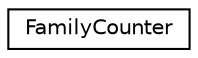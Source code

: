 digraph "Graphical Class Hierarchy"
{
  edge [fontname="Helvetica",fontsize="10",labelfontname="Helvetica",labelfontsize="10"];
  node [fontname="Helvetica",fontsize="10",shape=record];
  rankdir="LR";
  Node0 [label="FamilyCounter",height=0.2,width=0.4,color="black", fillcolor="white", style="filled",URL="$struct_family_counter.html"];
}
